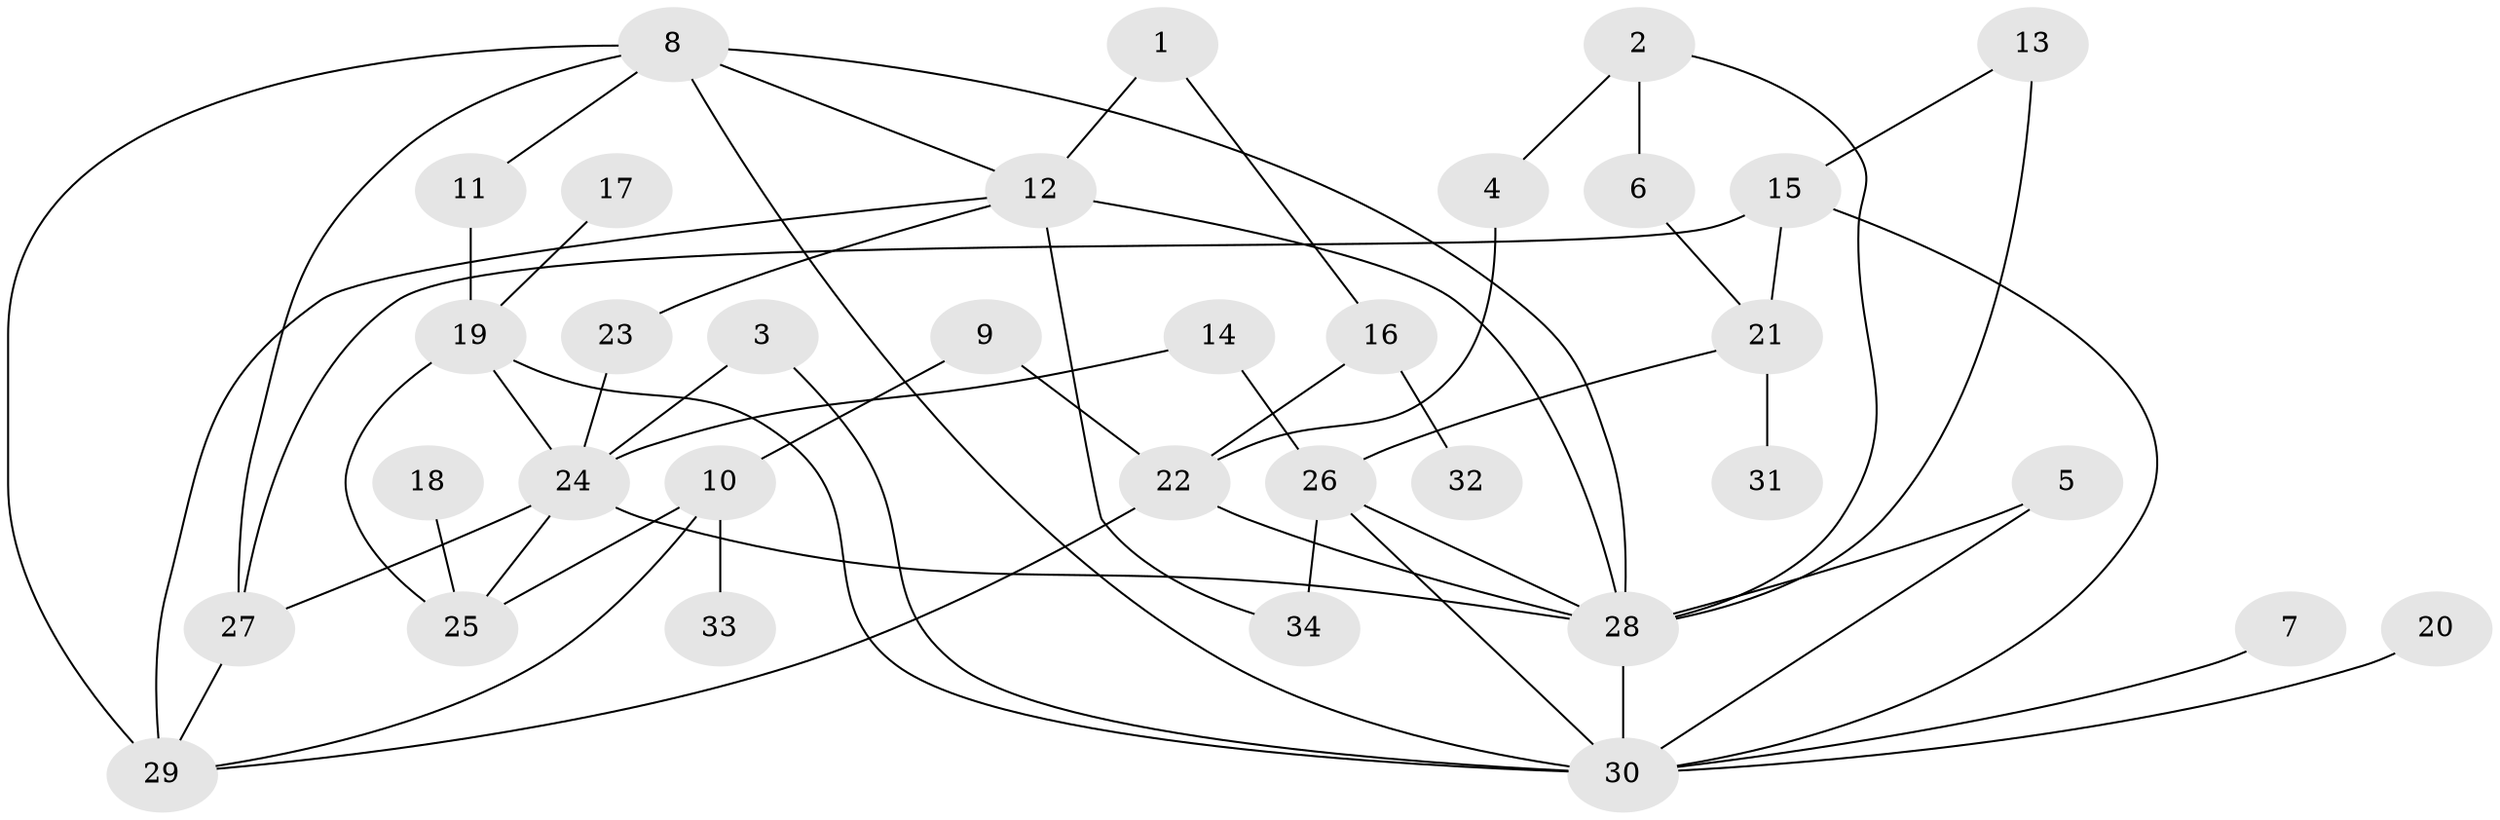 // original degree distribution, {3: 0.16176470588235295, 5: 0.10294117647058823, 7: 0.029411764705882353, 6: 0.04411764705882353, 4: 0.08823529411764706, 2: 0.36764705882352944, 1: 0.20588235294117646}
// Generated by graph-tools (version 1.1) at 2025/25/03/09/25 03:25:33]
// undirected, 34 vertices, 56 edges
graph export_dot {
graph [start="1"]
  node [color=gray90,style=filled];
  1;
  2;
  3;
  4;
  5;
  6;
  7;
  8;
  9;
  10;
  11;
  12;
  13;
  14;
  15;
  16;
  17;
  18;
  19;
  20;
  21;
  22;
  23;
  24;
  25;
  26;
  27;
  28;
  29;
  30;
  31;
  32;
  33;
  34;
  1 -- 12 [weight=1.0];
  1 -- 16 [weight=1.0];
  2 -- 4 [weight=1.0];
  2 -- 6 [weight=1.0];
  2 -- 28 [weight=1.0];
  3 -- 24 [weight=1.0];
  3 -- 30 [weight=1.0];
  4 -- 22 [weight=1.0];
  5 -- 28 [weight=1.0];
  5 -- 30 [weight=1.0];
  6 -- 21 [weight=1.0];
  7 -- 30 [weight=1.0];
  8 -- 11 [weight=1.0];
  8 -- 12 [weight=1.0];
  8 -- 27 [weight=1.0];
  8 -- 28 [weight=1.0];
  8 -- 29 [weight=1.0];
  8 -- 30 [weight=1.0];
  9 -- 10 [weight=1.0];
  9 -- 22 [weight=1.0];
  10 -- 25 [weight=1.0];
  10 -- 29 [weight=1.0];
  10 -- 33 [weight=1.0];
  11 -- 19 [weight=1.0];
  12 -- 23 [weight=1.0];
  12 -- 28 [weight=2.0];
  12 -- 29 [weight=2.0];
  12 -- 34 [weight=1.0];
  13 -- 15 [weight=1.0];
  13 -- 28 [weight=2.0];
  14 -- 24 [weight=1.0];
  14 -- 26 [weight=1.0];
  15 -- 21 [weight=1.0];
  15 -- 27 [weight=1.0];
  15 -- 30 [weight=1.0];
  16 -- 22 [weight=1.0];
  16 -- 32 [weight=1.0];
  17 -- 19 [weight=1.0];
  18 -- 25 [weight=1.0];
  19 -- 24 [weight=1.0];
  19 -- 25 [weight=1.0];
  19 -- 30 [weight=1.0];
  20 -- 30 [weight=1.0];
  21 -- 26 [weight=1.0];
  21 -- 31 [weight=1.0];
  22 -- 28 [weight=1.0];
  22 -- 29 [weight=1.0];
  23 -- 24 [weight=1.0];
  24 -- 25 [weight=1.0];
  24 -- 27 [weight=2.0];
  24 -- 28 [weight=1.0];
  26 -- 28 [weight=1.0];
  26 -- 30 [weight=1.0];
  26 -- 34 [weight=1.0];
  27 -- 29 [weight=1.0];
  28 -- 30 [weight=1.0];
}
